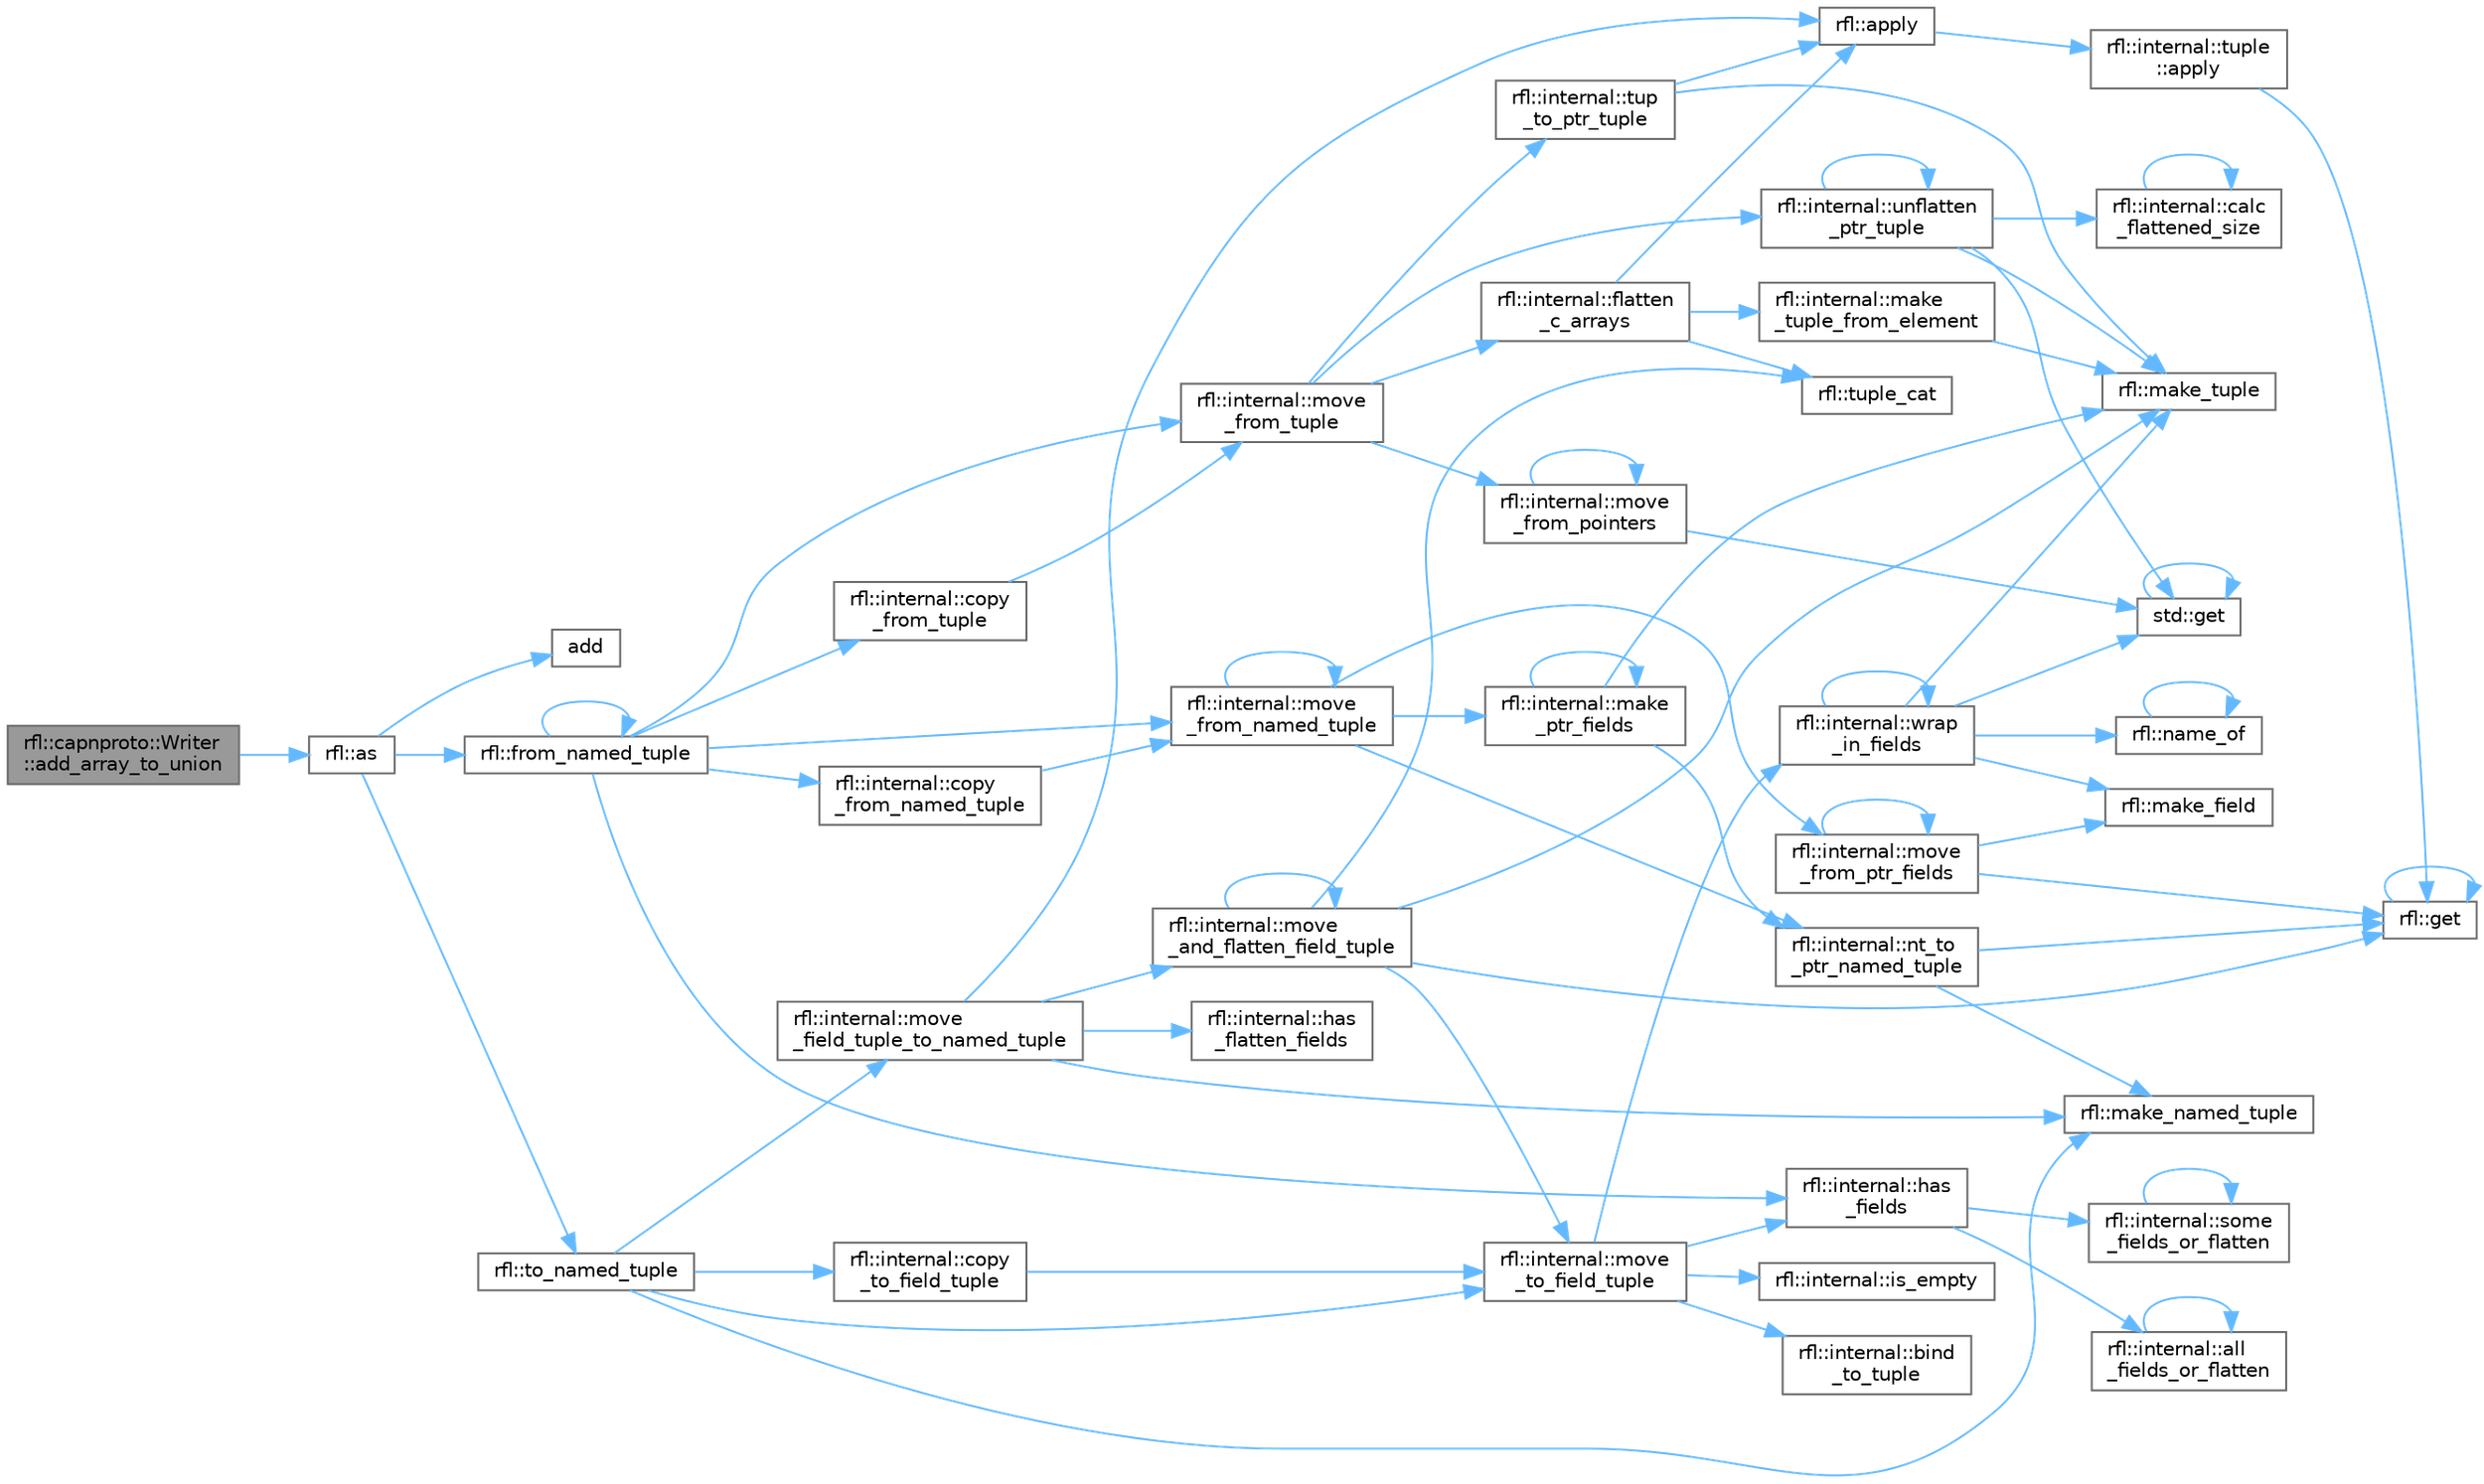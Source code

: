 digraph "rfl::capnproto::Writer::add_array_to_union"
{
 // LATEX_PDF_SIZE
  bgcolor="transparent";
  edge [fontname=Helvetica,fontsize=10,labelfontname=Helvetica,labelfontsize=10];
  node [fontname=Helvetica,fontsize=10,shape=box,height=0.2,width=0.4];
  rankdir="LR";
  Node1 [id="Node000001",label="rfl::capnproto::Writer\l::add_array_to_union",height=0.2,width=0.4,color="gray40", fillcolor="grey60", style="filled", fontcolor="black",tooltip=" "];
  Node1 -> Node2 [id="edge1_Node000001_Node000002",color="steelblue1",style="solid",tooltip=" "];
  Node2 [id="Node000002",label="rfl::as",height=0.2,width=0.4,color="grey40", fillcolor="white", style="filled",URL="$namespacerfl.html#a6ed469a6082d8180235db125c13fc410",tooltip="Generates a type T from the input values."];
  Node2 -> Node3 [id="edge2_Node000002_Node000003",color="steelblue1",style="solid",tooltip=" "];
  Node3 [id="Node000003",label="add",height=0.2,width=0.4,color="grey40", fillcolor="white", style="filled",URL="$benchmarks_2hetero__traversal_2graph_8hpp.html#a9836634ebb2ae079fb18b97205218838",tooltip=" "];
  Node2 -> Node4 [id="edge3_Node000002_Node000004",color="steelblue1",style="solid",tooltip=" "];
  Node4 [id="Node000004",label="rfl::from_named_tuple",height=0.2,width=0.4,color="grey40", fillcolor="white", style="filled",URL="$namespacerfl.html#a5acb20e6bf6611a2a9f26931513b29f7",tooltip="Generates the struct T from a named tuple."];
  Node4 -> Node5 [id="edge4_Node000004_Node000005",color="steelblue1",style="solid",tooltip=" "];
  Node5 [id="Node000005",label="rfl::internal::copy\l_from_named_tuple",height=0.2,width=0.4,color="grey40", fillcolor="white", style="filled",URL="$namespacerfl_1_1internal.html#ab3bd6885f048d2dd9270744a69ab474b",tooltip=" "];
  Node5 -> Node6 [id="edge5_Node000005_Node000006",color="steelblue1",style="solid",tooltip=" "];
  Node6 [id="Node000006",label="rfl::internal::move\l_from_named_tuple",height=0.2,width=0.4,color="grey40", fillcolor="white", style="filled",URL="$namespacerfl_1_1internal.html#ab32dd6fffdd61ee4235ef38c202990c4",tooltip=" "];
  Node6 -> Node7 [id="edge6_Node000006_Node000007",color="steelblue1",style="solid",tooltip=" "];
  Node7 [id="Node000007",label="rfl::internal::make\l_ptr_fields",height=0.2,width=0.4,color="grey40", fillcolor="white", style="filled",URL="$namespacerfl_1_1internal.html#acab75218f966cc941905524aedb58c02",tooltip=" "];
  Node7 -> Node7 [id="edge7_Node000007_Node000007",color="steelblue1",style="solid",tooltip=" "];
  Node7 -> Node8 [id="edge8_Node000007_Node000008",color="steelblue1",style="solid",tooltip=" "];
  Node8 [id="Node000008",label="rfl::make_tuple",height=0.2,width=0.4,color="grey40", fillcolor="white", style="filled",URL="$namespacerfl.html#ac71a9ec8b4d8fd347719083ec38c00f9",tooltip=" "];
  Node7 -> Node9 [id="edge9_Node000007_Node000009",color="steelblue1",style="solid",tooltip=" "];
  Node9 [id="Node000009",label="rfl::internal::nt_to\l_ptr_named_tuple",height=0.2,width=0.4,color="grey40", fillcolor="white", style="filled",URL="$namespacerfl_1_1internal.html#a444ef522c6d66572aa5cd3ccde829885",tooltip=" "];
  Node9 -> Node10 [id="edge10_Node000009_Node000010",color="steelblue1",style="solid",tooltip=" "];
  Node10 [id="Node000010",label="rfl::get",height=0.2,width=0.4,color="grey40", fillcolor="white", style="filled",URL="$namespacerfl.html#ac379420409251e5a3c0bea4a701daf0a",tooltip="Gets a field by index."];
  Node10 -> Node10 [id="edge11_Node000010_Node000010",color="steelblue1",style="solid",tooltip=" "];
  Node9 -> Node11 [id="edge12_Node000009_Node000011",color="steelblue1",style="solid",tooltip=" "];
  Node11 [id="Node000011",label="rfl::make_named_tuple",height=0.2,width=0.4,color="grey40", fillcolor="white", style="filled",URL="$namespacerfl.html#a19523aa875e6c36af474a97f28ed4002",tooltip="Explicit overload for creating empty named tuples."];
  Node6 -> Node6 [id="edge13_Node000006_Node000006",color="steelblue1",style="solid",tooltip=" "];
  Node6 -> Node12 [id="edge14_Node000006_Node000012",color="steelblue1",style="solid",tooltip=" "];
  Node12 [id="Node000012",label="rfl::internal::move\l_from_ptr_fields",height=0.2,width=0.4,color="grey40", fillcolor="white", style="filled",URL="$namespacerfl_1_1internal.html#a03c1925837f521514ca0ea0fbe67d70e",tooltip=" "];
  Node12 -> Node10 [id="edge15_Node000012_Node000010",color="steelblue1",style="solid",tooltip=" "];
  Node12 -> Node13 [id="edge16_Node000012_Node000013",color="steelblue1",style="solid",tooltip=" "];
  Node13 [id="Node000013",label="rfl::make_field",height=0.2,width=0.4,color="grey40", fillcolor="white", style="filled",URL="$namespacerfl.html#afb5f68a22d5b6a42a5b4477c35559ce9",tooltip=" "];
  Node12 -> Node12 [id="edge17_Node000012_Node000012",color="steelblue1",style="solid",tooltip=" "];
  Node6 -> Node9 [id="edge18_Node000006_Node000009",color="steelblue1",style="solid",tooltip=" "];
  Node4 -> Node14 [id="edge19_Node000004_Node000014",color="steelblue1",style="solid",tooltip=" "];
  Node14 [id="Node000014",label="rfl::internal::copy\l_from_tuple",height=0.2,width=0.4,color="grey40", fillcolor="white", style="filled",URL="$namespacerfl_1_1internal.html#abce9ff0c0618bc65381a2aed73229b55",tooltip=" "];
  Node14 -> Node15 [id="edge20_Node000014_Node000015",color="steelblue1",style="solid",tooltip=" "];
  Node15 [id="Node000015",label="rfl::internal::move\l_from_tuple",height=0.2,width=0.4,color="grey40", fillcolor="white", style="filled",URL="$namespacerfl_1_1internal.html#aa58e4e2d4ccf232ed60b5bea51401016",tooltip=" "];
  Node15 -> Node16 [id="edge21_Node000015_Node000016",color="steelblue1",style="solid",tooltip=" "];
  Node16 [id="Node000016",label="rfl::internal::flatten\l_c_arrays",height=0.2,width=0.4,color="grey40", fillcolor="white", style="filled",URL="$namespacerfl_1_1internal.html#a4dbe8a580a54b7cfff0344890e6392c1",tooltip=" "];
  Node16 -> Node17 [id="edge22_Node000016_Node000017",color="steelblue1",style="solid",tooltip=" "];
  Node17 [id="Node000017",label="rfl::apply",height=0.2,width=0.4,color="grey40", fillcolor="white", style="filled",URL="$namespacerfl.html#aaa94742afd7fde0d6d6cc59ae6d92989",tooltip=" "];
  Node17 -> Node18 [id="edge23_Node000017_Node000018",color="steelblue1",style="solid",tooltip=" "];
  Node18 [id="Node000018",label="rfl::internal::tuple\l::apply",height=0.2,width=0.4,color="grey40", fillcolor="white", style="filled",URL="$namespacerfl_1_1internal_1_1tuple.html#a5fe21ddba2943f200bc6c6e4d8d34e54",tooltip=" "];
  Node18 -> Node10 [id="edge24_Node000018_Node000010",color="steelblue1",style="solid",tooltip=" "];
  Node16 -> Node19 [id="edge25_Node000016_Node000019",color="steelblue1",style="solid",tooltip=" "];
  Node19 [id="Node000019",label="rfl::internal::make\l_tuple_from_element",height=0.2,width=0.4,color="grey40", fillcolor="white", style="filled",URL="$namespacerfl_1_1internal.html#abdf5e2782f11539609e4a3c769c48cd2",tooltip=" "];
  Node19 -> Node8 [id="edge26_Node000019_Node000008",color="steelblue1",style="solid",tooltip=" "];
  Node16 -> Node20 [id="edge27_Node000016_Node000020",color="steelblue1",style="solid",tooltip=" "];
  Node20 [id="Node000020",label="rfl::tuple_cat",height=0.2,width=0.4,color="grey40", fillcolor="white", style="filled",URL="$namespacerfl.html#ad4738e8acd2a03b1b2b01c6caa6b27e9",tooltip=" "];
  Node15 -> Node21 [id="edge28_Node000015_Node000021",color="steelblue1",style="solid",tooltip=" "];
  Node21 [id="Node000021",label="rfl::internal::move\l_from_pointers",height=0.2,width=0.4,color="grey40", fillcolor="white", style="filled",URL="$namespacerfl_1_1internal.html#ace41c57eb82cbceca911725521ec6eff",tooltip=" "];
  Node21 -> Node22 [id="edge29_Node000021_Node000022",color="steelblue1",style="solid",tooltip=" "];
  Node22 [id="Node000022",label="std::get",height=0.2,width=0.4,color="grey40", fillcolor="white", style="filled",URL="$namespacestd.html#aae41d8280b7ccc3f0e0a0be2dab21c8f",tooltip="Gets an element by index."];
  Node22 -> Node22 [id="edge30_Node000022_Node000022",color="steelblue1",style="solid",tooltip=" "];
  Node21 -> Node21 [id="edge31_Node000021_Node000021",color="steelblue1",style="solid",tooltip=" "];
  Node15 -> Node23 [id="edge32_Node000015_Node000023",color="steelblue1",style="solid",tooltip=" "];
  Node23 [id="Node000023",label="rfl::internal::tup\l_to_ptr_tuple",height=0.2,width=0.4,color="grey40", fillcolor="white", style="filled",URL="$namespacerfl_1_1internal.html#a6dffe4ba803a8738d1627a1037a5cd20",tooltip=" "];
  Node23 -> Node17 [id="edge33_Node000023_Node000017",color="steelblue1",style="solid",tooltip=" "];
  Node23 -> Node8 [id="edge34_Node000023_Node000008",color="steelblue1",style="solid",tooltip=" "];
  Node15 -> Node24 [id="edge35_Node000015_Node000024",color="steelblue1",style="solid",tooltip=" "];
  Node24 [id="Node000024",label="rfl::internal::unflatten\l_ptr_tuple",height=0.2,width=0.4,color="grey40", fillcolor="white", style="filled",URL="$namespacerfl_1_1internal.html#a85ffc3e445fc4ada6bfb09252d6dfc10",tooltip=" "];
  Node24 -> Node25 [id="edge36_Node000024_Node000025",color="steelblue1",style="solid",tooltip=" "];
  Node25 [id="Node000025",label="rfl::internal::calc\l_flattened_size",height=0.2,width=0.4,color="grey40", fillcolor="white", style="filled",URL="$namespacerfl_1_1internal.html#aeafc3ac45eed08b93136a6cee55e2c2a",tooltip=" "];
  Node25 -> Node25 [id="edge37_Node000025_Node000025",color="steelblue1",style="solid",tooltip=" "];
  Node24 -> Node22 [id="edge38_Node000024_Node000022",color="steelblue1",style="solid",tooltip=" "];
  Node24 -> Node8 [id="edge39_Node000024_Node000008",color="steelblue1",style="solid",tooltip=" "];
  Node24 -> Node24 [id="edge40_Node000024_Node000024",color="steelblue1",style="solid",tooltip=" "];
  Node4 -> Node4 [id="edge41_Node000004_Node000004",color="steelblue1",style="solid",tooltip=" "];
  Node4 -> Node26 [id="edge42_Node000004_Node000026",color="steelblue1",style="solid",tooltip=" "];
  Node26 [id="Node000026",label="rfl::internal::has\l_fields",height=0.2,width=0.4,color="grey40", fillcolor="white", style="filled",URL="$namespacerfl_1_1internal.html#a4bf6ff2224c907a5df21f524e650fd17",tooltip=" "];
  Node26 -> Node27 [id="edge43_Node000026_Node000027",color="steelblue1",style="solid",tooltip=" "];
  Node27 [id="Node000027",label="rfl::internal::all\l_fields_or_flatten",height=0.2,width=0.4,color="grey40", fillcolor="white", style="filled",URL="$namespacerfl_1_1internal.html#a012b9c8f5d6103eb084598eca9f9f631",tooltip=" "];
  Node27 -> Node27 [id="edge44_Node000027_Node000027",color="steelblue1",style="solid",tooltip=" "];
  Node26 -> Node28 [id="edge45_Node000026_Node000028",color="steelblue1",style="solid",tooltip=" "];
  Node28 [id="Node000028",label="rfl::internal::some\l_fields_or_flatten",height=0.2,width=0.4,color="grey40", fillcolor="white", style="filled",URL="$namespacerfl_1_1internal.html#a71c929c1a514d827549eb15d4355de92",tooltip=" "];
  Node28 -> Node28 [id="edge46_Node000028_Node000028",color="steelblue1",style="solid",tooltip=" "];
  Node4 -> Node6 [id="edge47_Node000004_Node000006",color="steelblue1",style="solid",tooltip=" "];
  Node4 -> Node15 [id="edge48_Node000004_Node000015",color="steelblue1",style="solid",tooltip=" "];
  Node2 -> Node29 [id="edge49_Node000002_Node000029",color="steelblue1",style="solid",tooltip=" "];
  Node29 [id="Node000029",label="rfl::to_named_tuple",height=0.2,width=0.4,color="grey40", fillcolor="white", style="filled",URL="$namespacerfl.html#a7d112596ec25825815ee5b2cae093110",tooltip=" "];
  Node29 -> Node30 [id="edge50_Node000029_Node000030",color="steelblue1",style="solid",tooltip=" "];
  Node30 [id="Node000030",label="rfl::internal::copy\l_to_field_tuple",height=0.2,width=0.4,color="grey40", fillcolor="white", style="filled",URL="$namespacerfl_1_1internal.html#a46cd2d50b0559636f35a90dcc4208f1a",tooltip=" "];
  Node30 -> Node31 [id="edge51_Node000030_Node000031",color="steelblue1",style="solid",tooltip=" "];
  Node31 [id="Node000031",label="rfl::internal::move\l_to_field_tuple",height=0.2,width=0.4,color="grey40", fillcolor="white", style="filled",URL="$namespacerfl_1_1internal.html#aeafe6541ca2d6733d59118ea9657d465",tooltip=" "];
  Node31 -> Node32 [id="edge52_Node000031_Node000032",color="steelblue1",style="solid",tooltip=" "];
  Node32 [id="Node000032",label="rfl::internal::bind\l_to_tuple",height=0.2,width=0.4,color="grey40", fillcolor="white", style="filled",URL="$namespacerfl_1_1internal.html#aaccfbbd07ded0a84498cea052cb3d443",tooltip=" "];
  Node31 -> Node26 [id="edge53_Node000031_Node000026",color="steelblue1",style="solid",tooltip=" "];
  Node31 -> Node33 [id="edge54_Node000031_Node000033",color="steelblue1",style="solid",tooltip=" "];
  Node33 [id="Node000033",label="rfl::internal::is_empty",height=0.2,width=0.4,color="grey40", fillcolor="white", style="filled",URL="$namespacerfl_1_1internal.html#a818161434e9e7892d403a7c92d7268fe",tooltip=" "];
  Node31 -> Node34 [id="edge55_Node000031_Node000034",color="steelblue1",style="solid",tooltip=" "];
  Node34 [id="Node000034",label="rfl::internal::wrap\l_in_fields",height=0.2,width=0.4,color="grey40", fillcolor="white", style="filled",URL="$namespacerfl_1_1internal.html#a75a4f615c45abce17e710e72514498d7",tooltip=" "];
  Node34 -> Node22 [id="edge56_Node000034_Node000022",color="steelblue1",style="solid",tooltip=" "];
  Node34 -> Node13 [id="edge57_Node000034_Node000013",color="steelblue1",style="solid",tooltip=" "];
  Node34 -> Node8 [id="edge58_Node000034_Node000008",color="steelblue1",style="solid",tooltip=" "];
  Node34 -> Node35 [id="edge59_Node000034_Node000035",color="steelblue1",style="solid",tooltip=" "];
  Node35 [id="Node000035",label="rfl::name_of",height=0.2,width=0.4,color="grey40", fillcolor="white", style="filled",URL="$namespacerfl.html#a90efd0c5575582354c25333fa30a8013",tooltip="Helper function to retrieve a name at compile time."];
  Node35 -> Node35 [id="edge60_Node000035_Node000035",color="steelblue1",style="solid",tooltip=" "];
  Node34 -> Node34 [id="edge61_Node000034_Node000034",color="steelblue1",style="solid",tooltip=" "];
  Node29 -> Node11 [id="edge62_Node000029_Node000011",color="steelblue1",style="solid",tooltip=" "];
  Node29 -> Node36 [id="edge63_Node000029_Node000036",color="steelblue1",style="solid",tooltip=" "];
  Node36 [id="Node000036",label="rfl::internal::move\l_field_tuple_to_named_tuple",height=0.2,width=0.4,color="grey40", fillcolor="white", style="filled",URL="$namespacerfl_1_1internal.html#ac9de9bd1edbac39d2cd1373bf84b9869",tooltip=" "];
  Node36 -> Node17 [id="edge64_Node000036_Node000017",color="steelblue1",style="solid",tooltip=" "];
  Node36 -> Node37 [id="edge65_Node000036_Node000037",color="steelblue1",style="solid",tooltip=" "];
  Node37 [id="Node000037",label="rfl::internal::has\l_flatten_fields",height=0.2,width=0.4,color="grey40", fillcolor="white", style="filled",URL="$namespacerfl_1_1internal.html#a60f5d02505f61eabff343c2f5e9c7dbe",tooltip=" "];
  Node36 -> Node11 [id="edge66_Node000036_Node000011",color="steelblue1",style="solid",tooltip=" "];
  Node36 -> Node38 [id="edge67_Node000036_Node000038",color="steelblue1",style="solid",tooltip=" "];
  Node38 [id="Node000038",label="rfl::internal::move\l_and_flatten_field_tuple",height=0.2,width=0.4,color="grey40", fillcolor="white", style="filled",URL="$namespacerfl_1_1internal.html#a2fabc9931d7056ee512c49678deb9505",tooltip=" "];
  Node38 -> Node10 [id="edge68_Node000038_Node000010",color="steelblue1",style="solid",tooltip=" "];
  Node38 -> Node8 [id="edge69_Node000038_Node000008",color="steelblue1",style="solid",tooltip=" "];
  Node38 -> Node38 [id="edge70_Node000038_Node000038",color="steelblue1",style="solid",tooltip=" "];
  Node38 -> Node31 [id="edge71_Node000038_Node000031",color="steelblue1",style="solid",tooltip=" "];
  Node38 -> Node20 [id="edge72_Node000038_Node000020",color="steelblue1",style="solid",tooltip=" "];
  Node29 -> Node31 [id="edge73_Node000029_Node000031",color="steelblue1",style="solid",tooltip=" "];
}
